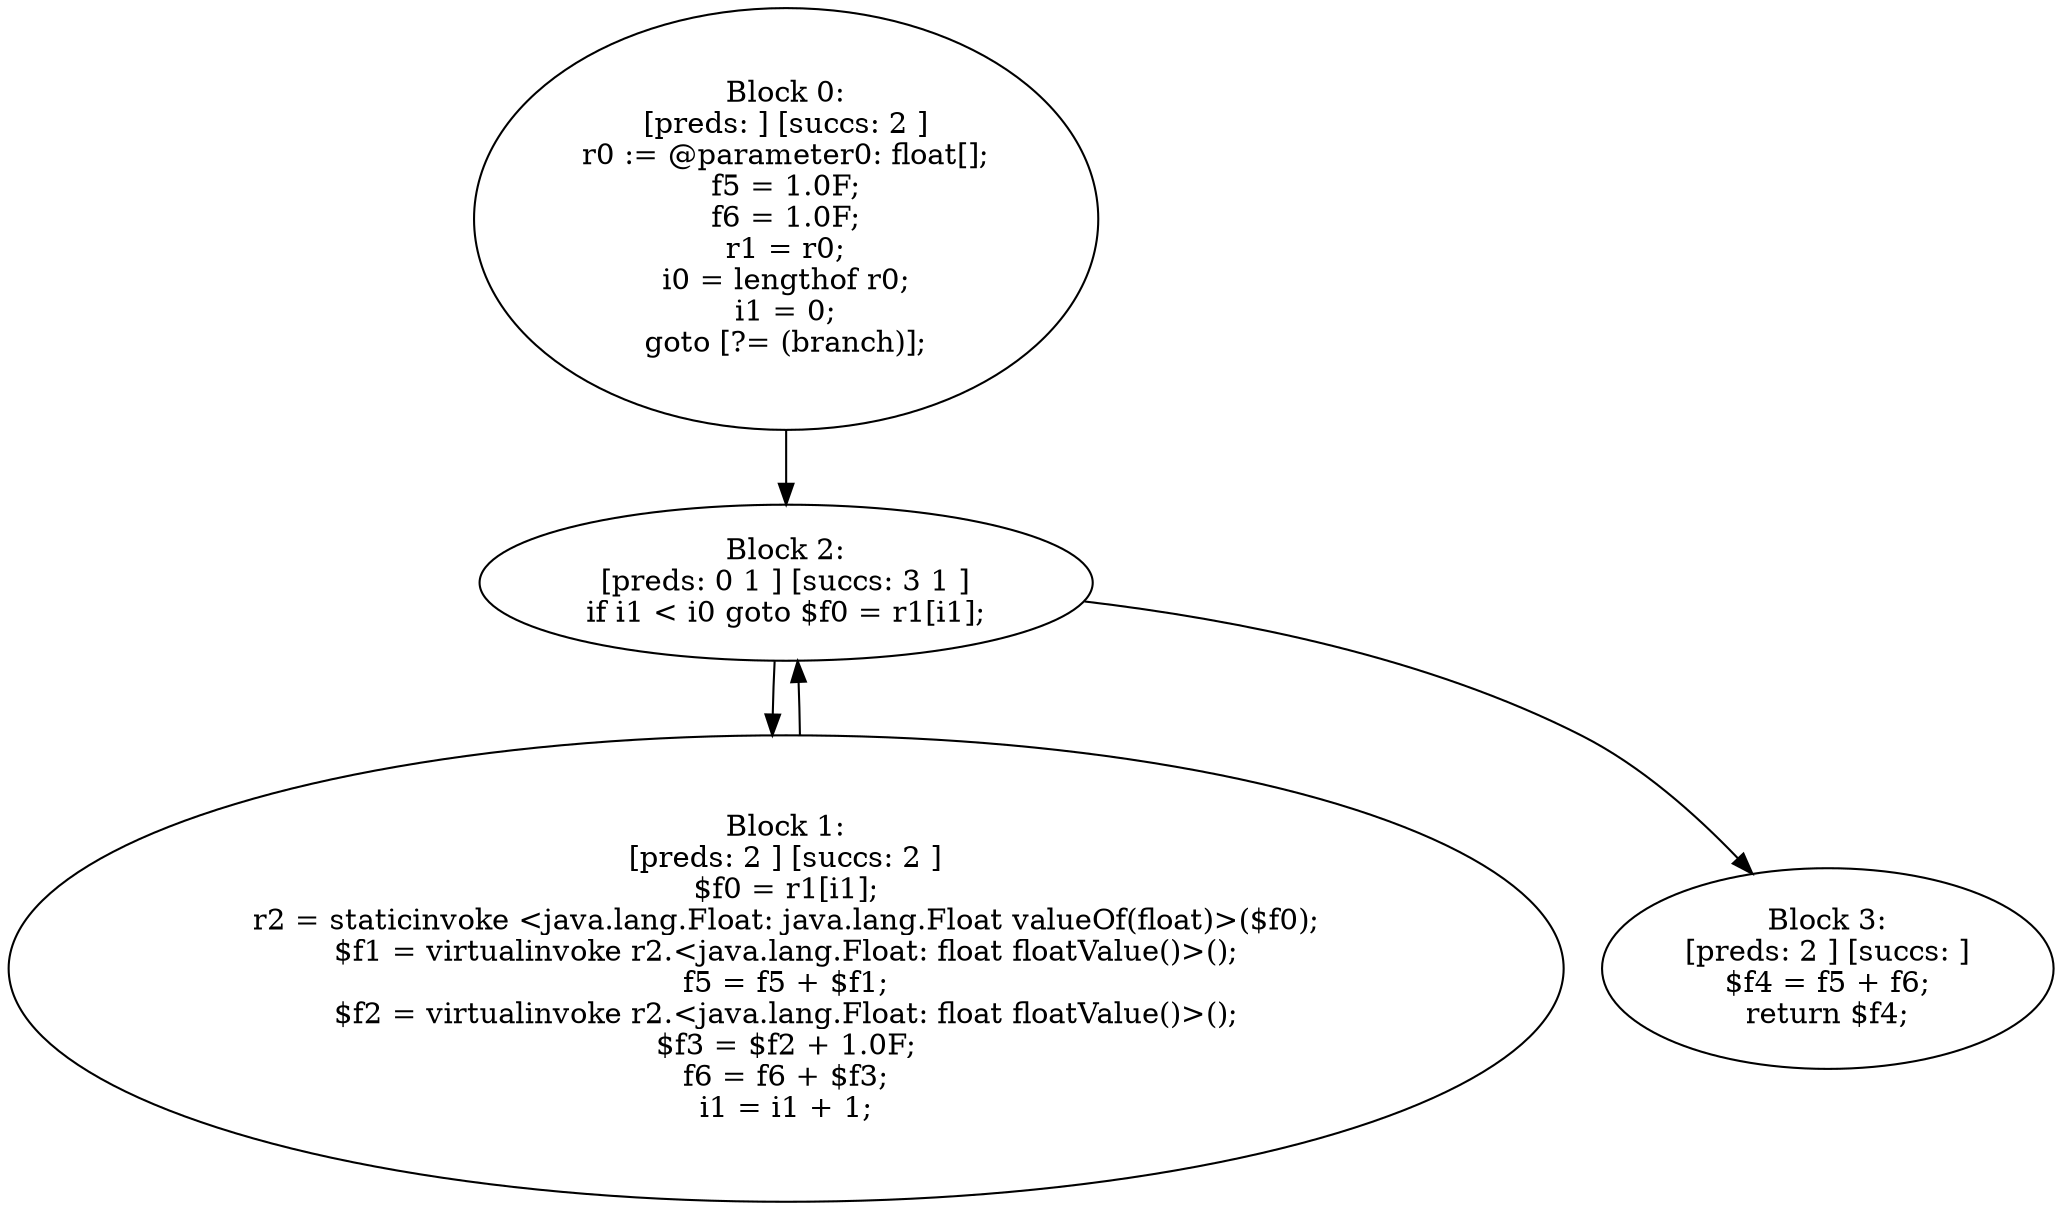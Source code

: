 digraph "unitGraph" {
    "Block 0:
[preds: ] [succs: 2 ]
r0 := @parameter0: float[];
f5 = 1.0F;
f6 = 1.0F;
r1 = r0;
i0 = lengthof r0;
i1 = 0;
goto [?= (branch)];
"
    "Block 1:
[preds: 2 ] [succs: 2 ]
$f0 = r1[i1];
r2 = staticinvoke <java.lang.Float: java.lang.Float valueOf(float)>($f0);
$f1 = virtualinvoke r2.<java.lang.Float: float floatValue()>();
f5 = f5 + $f1;
$f2 = virtualinvoke r2.<java.lang.Float: float floatValue()>();
$f3 = $f2 + 1.0F;
f6 = f6 + $f3;
i1 = i1 + 1;
"
    "Block 2:
[preds: 0 1 ] [succs: 3 1 ]
if i1 < i0 goto $f0 = r1[i1];
"
    "Block 3:
[preds: 2 ] [succs: ]
$f4 = f5 + f6;
return $f4;
"
    "Block 0:
[preds: ] [succs: 2 ]
r0 := @parameter0: float[];
f5 = 1.0F;
f6 = 1.0F;
r1 = r0;
i0 = lengthof r0;
i1 = 0;
goto [?= (branch)];
"->"Block 2:
[preds: 0 1 ] [succs: 3 1 ]
if i1 < i0 goto $f0 = r1[i1];
";
    "Block 1:
[preds: 2 ] [succs: 2 ]
$f0 = r1[i1];
r2 = staticinvoke <java.lang.Float: java.lang.Float valueOf(float)>($f0);
$f1 = virtualinvoke r2.<java.lang.Float: float floatValue()>();
f5 = f5 + $f1;
$f2 = virtualinvoke r2.<java.lang.Float: float floatValue()>();
$f3 = $f2 + 1.0F;
f6 = f6 + $f3;
i1 = i1 + 1;
"->"Block 2:
[preds: 0 1 ] [succs: 3 1 ]
if i1 < i0 goto $f0 = r1[i1];
";
    "Block 2:
[preds: 0 1 ] [succs: 3 1 ]
if i1 < i0 goto $f0 = r1[i1];
"->"Block 3:
[preds: 2 ] [succs: ]
$f4 = f5 + f6;
return $f4;
";
    "Block 2:
[preds: 0 1 ] [succs: 3 1 ]
if i1 < i0 goto $f0 = r1[i1];
"->"Block 1:
[preds: 2 ] [succs: 2 ]
$f0 = r1[i1];
r2 = staticinvoke <java.lang.Float: java.lang.Float valueOf(float)>($f0);
$f1 = virtualinvoke r2.<java.lang.Float: float floatValue()>();
f5 = f5 + $f1;
$f2 = virtualinvoke r2.<java.lang.Float: float floatValue()>();
$f3 = $f2 + 1.0F;
f6 = f6 + $f3;
i1 = i1 + 1;
";
}
